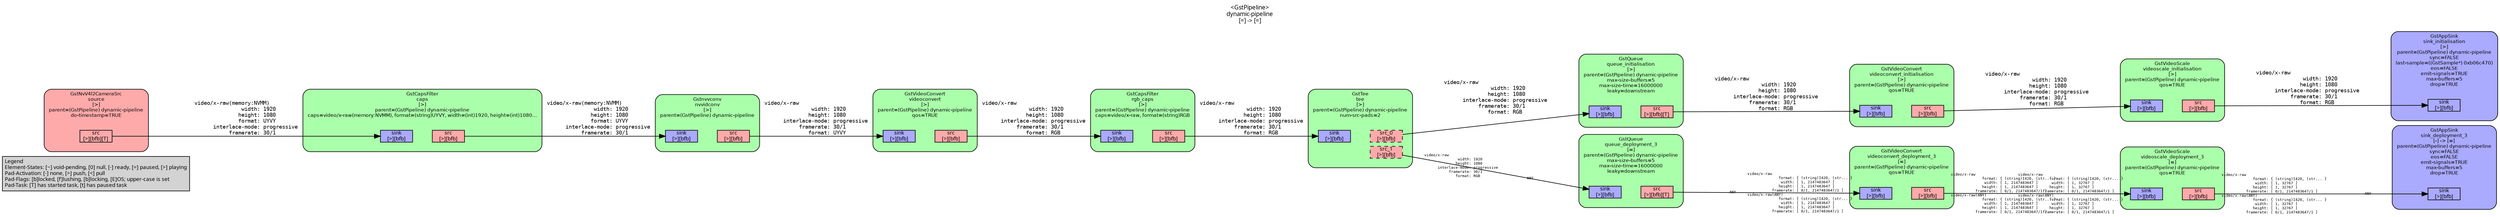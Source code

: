 digraph pipeline {
  rankdir=LR;
  fontname="sans";
  fontsize="10";
  labelloc=t;
  nodesep=.1;
  ranksep=.2;
  label="<GstPipeline>\ndynamic-pipeline\n[=] -> [=]";
  node [style="filled,rounded", shape=box, fontsize="9", fontname="sans", margin="0.0,0.0"];
  edge [labelfontsize="6", fontsize="9", fontname="monospace"];
  
  legend [
    pos="0,0!",
    margin="0.05,0.05",
    style="filled",
    label="Legend\lElement-States: [~] void-pending, [0] null, [-] ready, [=] paused, [>] playing\lPad-Activation: [-] none, [>] push, [<] pull\lPad-Flags: [b]locked, [f]lushing, [b]locking, [E]OS; upper-case is set\lPad-Task: [T] has started task, [t] has paused task\l",
  ];
  subgraph cluster_sink_deployment_3_0x7f7400a920 {
    fontname="Bitstream Vera Sans";
    fontsize="8";
    style="filled,rounded";
    color=black;
    label="GstAppSink\nsink_deployment_3\n[-] -> [=]\nparent=(GstPipeline) dynamic-pipeline\nsync=FALSE\neos=FALSE\nemit-signals=TRUE\nmax-buffers=5\ndrop=TRUE";
    subgraph cluster_sink_deployment_3_0x7f7400a920_sink {
      label="";
      style="invis";
      sink_deployment_3_0x7f7400a920_sink_0xb721c00 [color=black, fillcolor="#aaaaff", label="sink\n[>][bfb]", height="0.2", style="filled,solid"];
    }

    fillcolor="#aaaaff";
  }

  subgraph cluster_videoscale_deployment_3_0x7f7400a1b0 {
    fontname="Bitstream Vera Sans";
    fontsize="8";
    style="filled,rounded";
    color=black;
    label="GstVideoScale\nvideoscale_deployment_3\n[=]\nparent=(GstPipeline) dynamic-pipeline\nqos=TRUE";
    subgraph cluster_videoscale_deployment_3_0x7f7400a1b0_sink {
      label="";
      style="invis";
      videoscale_deployment_3_0x7f7400a1b0_sink_0xb721760 [color=black, fillcolor="#aaaaff", label="sink\n[>][bfb]", height="0.2", style="filled,solid"];
    }

    subgraph cluster_videoscale_deployment_3_0x7f7400a1b0_src {
      label="";
      style="invis";
      videoscale_deployment_3_0x7f7400a1b0_src_0xb7219b0 [color=black, fillcolor="#ffaaaa", label="src\n[>][bfb]", height="0.2", style="filled,solid"];
    }

    videoscale_deployment_3_0x7f7400a1b0_sink_0xb721760 -> videoscale_deployment_3_0x7f7400a1b0_src_0xb7219b0 [style="invis"];
    fillcolor="#aaffaa";
  }

  videoscale_deployment_3_0x7f7400a1b0_src_0xb7219b0 -> sink_deployment_3_0x7f7400a920_sink_0xb721c00 [labeldistance="10", labelangle="0", label="                                                  ", taillabel="video/x-raw\l              format: { (string)I420, (str... }\l               width: [ 1, 32767 ]\l              height: [ 1, 32767 ]\l           framerate: [ 0/1, 2147483647/1 ]\lvideo/x-raw(ANY)\l              format: { (string)I420, (str... }\l               width: [ 1, 32767 ]\l              height: [ 1, 32767 ]\l           framerate: [ 0/1, 2147483647/1 ]\l", headlabel="ANY"]
  subgraph cluster_videoconvert_deployment_3_0x7f74009d00 {
    fontname="Bitstream Vera Sans";
    fontsize="8";
    style="filled,rounded";
    color=black;
    label="GstVideoConvert\nvideoconvert_deployment_3\n[=]\nparent=(GstPipeline) dynamic-pipeline\nqos=TRUE";
    subgraph cluster_videoconvert_deployment_3_0x7f74009d00_sink {
      label="";
      style="invis";
      videoconvert_deployment_3_0x7f74009d00_sink_0xb7212c0 [color=black, fillcolor="#aaaaff", label="sink\n[>][bfb]", height="0.2", style="filled,solid"];
    }

    subgraph cluster_videoconvert_deployment_3_0x7f74009d00_src {
      label="";
      style="invis";
      videoconvert_deployment_3_0x7f74009d00_src_0xb721510 [color=black, fillcolor="#ffaaaa", label="src\n[>][bfb]", height="0.2", style="filled,solid"];
    }

    videoconvert_deployment_3_0x7f74009d00_sink_0xb7212c0 -> videoconvert_deployment_3_0x7f74009d00_src_0xb721510 [style="invis"];
    fillcolor="#aaffaa";
  }

  videoconvert_deployment_3_0x7f74009d00_src_0xb721510 -> videoscale_deployment_3_0x7f7400a1b0_sink_0xb721760 [labeldistance="10", labelangle="0", label="                                                  ", taillabel="video/x-raw\l              format: { (string)I420, (str... }\l               width: [ 1, 2147483647 ]\l              height: [ 1, 2147483647 ]\l           framerate: [ 0/1, 2147483647/1 ]\lvideo/x-raw(ANY)\l              format: { (string)I420, (str... }\l               width: [ 1, 2147483647 ]\l              height: [ 1, 2147483647 ]\l           framerate: [ 0/1, 2147483647/1 ]\l", headlabel="video/x-raw\l              format: { (string)I420, (str... }\l               width: [ 1, 32767 ]\l              height: [ 1, 32767 ]\l           framerate: [ 0/1, 2147483647/1 ]\lvideo/x-raw(ANY)\l              format: { (string)I420, (str... }\l               width: [ 1, 32767 ]\l              height: [ 1, 32767 ]\l           framerate: [ 0/1, 2147483647/1 ]\l"]
  subgraph cluster_queue_deployment_3_0xb6b7960 {
    fontname="Bitstream Vera Sans";
    fontsize="8";
    style="filled,rounded";
    color=black;
    label="GstQueue\nqueue_deployment_3\n[=]\nparent=(GstPipeline) dynamic-pipeline\nmax-size-buffers=5\nmax-size-time=16000000\nleaky=downstream";
    subgraph cluster_queue_deployment_3_0xb6b7960_sink {
      label="";
      style="invis";
      queue_deployment_3_0xb6b7960_sink_0xb720e20 [color=black, fillcolor="#aaaaff", label="sink\n[>][bfb]", height="0.2", style="filled,solid"];
    }

    subgraph cluster_queue_deployment_3_0xb6b7960_src {
      label="";
      style="invis";
      queue_deployment_3_0xb6b7960_src_0xb721070 [color=black, fillcolor="#ffaaaa", label="src\n[>][bfb][T]", height="0.2", style="filled,solid"];
    }

    queue_deployment_3_0xb6b7960_sink_0xb720e20 -> queue_deployment_3_0xb6b7960_src_0xb721070 [style="invis"];
    fillcolor="#aaffaa";
  }

  queue_deployment_3_0xb6b7960_src_0xb721070 -> videoconvert_deployment_3_0x7f74009d00_sink_0xb7212c0 [labeldistance="10", labelangle="0", label="                                                  ", taillabel="ANY", headlabel="video/x-raw\l              format: { (string)I420, (str... }\l               width: [ 1, 2147483647 ]\l              height: [ 1, 2147483647 ]\l           framerate: [ 0/1, 2147483647/1 ]\lvideo/x-raw(ANY)\l              format: { (string)I420, (str... }\l               width: [ 1, 2147483647 ]\l              height: [ 1, 2147483647 ]\l           framerate: [ 0/1, 2147483647/1 ]\l"]
  subgraph cluster_sink_initialisation_0xb6c0ed0 {
    fontname="Bitstream Vera Sans";
    fontsize="8";
    style="filled,rounded";
    color=black;
    label="GstAppSink\nsink_initialisation\n[>]\nparent=(GstPipeline) dynamic-pipeline\nsync=FALSE\nlast-sample=((GstSample*) 0xb06c470)\neos=FALSE\nemit-signals=TRUE\nmax-buffers=5\ndrop=TRUE";
    subgraph cluster_sink_initialisation_0xb6c0ed0_sink {
      label="";
      style="invis";
      sink_initialisation_0xb6c0ed0_sink_0xb6ba7b0 [color=black, fillcolor="#aaaaff", label="sink\n[>][bfb]", height="0.2", style="filled,solid"];
    }

    fillcolor="#aaaaff";
  }

  subgraph cluster_videoscale_initialisation_0xb699d00 {
    fontname="Bitstream Vera Sans";
    fontsize="8";
    style="filled,rounded";
    color=black;
    label="GstVideoScale\nvideoscale_initialisation\n[>]\nparent=(GstPipeline) dynamic-pipeline\nqos=TRUE";
    subgraph cluster_videoscale_initialisation_0xb699d00_sink {
      label="";
      style="invis";
      videoscale_initialisation_0xb699d00_sink_0xb6ba310 [color=black, fillcolor="#aaaaff", label="sink\n[>][bfb]", height="0.2", style="filled,solid"];
    }

    subgraph cluster_videoscale_initialisation_0xb699d00_src {
      label="";
      style="invis";
      videoscale_initialisation_0xb699d00_src_0xb6ba560 [color=black, fillcolor="#ffaaaa", label="src\n[>][bfb]", height="0.2", style="filled,solid"];
    }

    videoscale_initialisation_0xb699d00_sink_0xb6ba310 -> videoscale_initialisation_0xb699d00_src_0xb6ba560 [style="invis"];
    fillcolor="#aaffaa";
  }

  videoscale_initialisation_0xb699d00_src_0xb6ba560 -> sink_initialisation_0xb6c0ed0_sink_0xb6ba7b0 [label="video/x-raw\l               width: 1920\l              height: 1080\l      interlace-mode: progressive\l           framerate: 30/1\l              format: RGB\l"]
  subgraph cluster_videoconvert_initialisation_0xb6b2db0 {
    fontname="Bitstream Vera Sans";
    fontsize="8";
    style="filled,rounded";
    color=black;
    label="GstVideoConvert\nvideoconvert_initialisation\n[>]\nparent=(GstPipeline) dynamic-pipeline\nqos=TRUE";
    subgraph cluster_videoconvert_initialisation_0xb6b2db0_sink {
      label="";
      style="invis";
      videoconvert_initialisation_0xb6b2db0_sink_0xb693d90 [color=black, fillcolor="#aaaaff", label="sink\n[>][bfb]", height="0.2", style="filled,solid"];
    }

    subgraph cluster_videoconvert_initialisation_0xb6b2db0_src {
      label="";
      style="invis";
      videoconvert_initialisation_0xb6b2db0_src_0xb6ba0c0 [color=black, fillcolor="#ffaaaa", label="src\n[>][bfb]", height="0.2", style="filled,solid"];
    }

    videoconvert_initialisation_0xb6b2db0_sink_0xb693d90 -> videoconvert_initialisation_0xb6b2db0_src_0xb6ba0c0 [style="invis"];
    fillcolor="#aaffaa";
  }

  videoconvert_initialisation_0xb6b2db0_src_0xb6ba0c0 -> videoscale_initialisation_0xb699d00_sink_0xb6ba310 [label="video/x-raw\l               width: 1920\l              height: 1080\l      interlace-mode: progressive\l           framerate: 30/1\l              format: RGB\l"]
  subgraph cluster_queue_initialisation_0xb6b6160 {
    fontname="Bitstream Vera Sans";
    fontsize="8";
    style="filled,rounded";
    color=black;
    label="GstQueue\nqueue_initialisation\n[>]\nparent=(GstPipeline) dynamic-pipeline\nmax-size-buffers=5\nmax-size-time=16000000\nleaky=downstream";
    subgraph cluster_queue_initialisation_0xb6b6160_sink {
      label="";
      style="invis";
      queue_initialisation_0xb6b6160_sink_0xb6938f0 [color=black, fillcolor="#aaaaff", label="sink\n[>][bfb]", height="0.2", style="filled,solid"];
    }

    subgraph cluster_queue_initialisation_0xb6b6160_src {
      label="";
      style="invis";
      queue_initialisation_0xb6b6160_src_0xb693b40 [color=black, fillcolor="#ffaaaa", label="src\n[>][bfb][T]", height="0.2", style="filled,solid"];
    }

    queue_initialisation_0xb6b6160_sink_0xb6938f0 -> queue_initialisation_0xb6b6160_src_0xb693b40 [style="invis"];
    fillcolor="#aaffaa";
  }

  queue_initialisation_0xb6b6160_src_0xb693b40 -> videoconvert_initialisation_0xb6b2db0_sink_0xb693d90 [label="video/x-raw\l               width: 1920\l              height: 1080\l      interlace-mode: progressive\l           framerate: 30/1\l              format: RGB\l"]
  subgraph cluster_tee_0xb6a8000 {
    fontname="Bitstream Vera Sans";
    fontsize="8";
    style="filled,rounded";
    color=black;
    label="GstTee\ntee\n[>]\nparent=(GstPipeline) dynamic-pipeline\nnum-src-pads=2";
    subgraph cluster_tee_0xb6a8000_sink {
      label="";
      style="invis";
      tee_0xb6a8000_sink_0xb6936a0 [color=black, fillcolor="#aaaaff", label="sink\n[>][bfb]", height="0.2", style="filled,solid"];
    }

    subgraph cluster_tee_0xb6a8000_src {
      label="";
      style="invis";
      tee_0xb6a8000_src_0_0xb6d2090 [color=black, fillcolor="#ffaaaa", label="src_0\n[>][bfb]", height="0.2", style="filled,dashed"];
      tee_0xb6a8000_src_1_0xb6d3390 [color=black, fillcolor="#ffaaaa", label="src_1\n[>][bfb]", height="0.2", style="filled,dashed"];
    }

    tee_0xb6a8000_sink_0xb6936a0 -> tee_0xb6a8000_src_0_0xb6d2090 [style="invis"];
    fillcolor="#aaffaa";
  }

  tee_0xb6a8000_src_0_0xb6d2090 -> queue_initialisation_0xb6b6160_sink_0xb6938f0 [label="video/x-raw\l               width: 1920\l              height: 1080\l      interlace-mode: progressive\l           framerate: 30/1\l              format: RGB\l"]
  tee_0xb6a8000_src_1_0xb6d3390 -> queue_deployment_3_0xb6b7960_sink_0xb720e20 [labeldistance="10", labelangle="0", label="                                                  ", taillabel="video/x-raw\l               width: 1920\l              height: 1080\l      interlace-mode: progressive\l           framerate: 30/1\l              format: RGB\l", headlabel="ANY"]
  subgraph cluster_rgb_caps_0xb69c5b0 {
    fontname="Bitstream Vera Sans";
    fontsize="8";
    style="filled,rounded";
    color=black;
    label="GstCapsFilter\nrgb_caps\n[>]\nparent=(GstPipeline) dynamic-pipeline\ncaps=video/x-raw, format=(string)RGB";
    subgraph cluster_rgb_caps_0xb69c5b0_sink {
      label="";
      style="invis";
      rgb_caps_0xb69c5b0_sink_0xb693200 [color=black, fillcolor="#aaaaff", label="sink\n[>][bfb]", height="0.2", style="filled,solid"];
    }

    subgraph cluster_rgb_caps_0xb69c5b0_src {
      label="";
      style="invis";
      rgb_caps_0xb69c5b0_src_0xb693450 [color=black, fillcolor="#ffaaaa", label="src\n[>][bfb]", height="0.2", style="filled,solid"];
    }

    rgb_caps_0xb69c5b0_sink_0xb693200 -> rgb_caps_0xb69c5b0_src_0xb693450 [style="invis"];
    fillcolor="#aaffaa";
  }

  rgb_caps_0xb69c5b0_src_0xb693450 -> tee_0xb6a8000_sink_0xb6936a0 [label="video/x-raw\l               width: 1920\l              height: 1080\l      interlace-mode: progressive\l           framerate: 30/1\l              format: RGB\l"]
  subgraph cluster_videoconvert_0xb6a5080 {
    fontname="Bitstream Vera Sans";
    fontsize="8";
    style="filled,rounded";
    color=black;
    label="GstVideoConvert\nvideoconvert\n[>]\nparent=(GstPipeline) dynamic-pipeline\nqos=TRUE";
    subgraph cluster_videoconvert_0xb6a5080_sink {
      label="";
      style="invis";
      videoconvert_0xb6a5080_sink_0xb692d60 [color=black, fillcolor="#aaaaff", label="sink\n[>][bfb]", height="0.2", style="filled,solid"];
    }

    subgraph cluster_videoconvert_0xb6a5080_src {
      label="";
      style="invis";
      videoconvert_0xb6a5080_src_0xb692fb0 [color=black, fillcolor="#ffaaaa", label="src\n[>][bfb]", height="0.2", style="filled,solid"];
    }

    videoconvert_0xb6a5080_sink_0xb692d60 -> videoconvert_0xb6a5080_src_0xb692fb0 [style="invis"];
    fillcolor="#aaffaa";
  }

  videoconvert_0xb6a5080_src_0xb692fb0 -> rgb_caps_0xb69c5b0_sink_0xb693200 [label="video/x-raw\l               width: 1920\l              height: 1080\l      interlace-mode: progressive\l           framerate: 30/1\l              format: RGB\l"]
  subgraph cluster_nvvidconv_0xb559d00 {
    fontname="Bitstream Vera Sans";
    fontsize="8";
    style="filled,rounded";
    color=black;
    label="Gstnvvconv\nnvvidconv\n[>]\nparent=(GstPipeline) dynamic-pipeline";
    subgraph cluster_nvvidconv_0xb559d00_sink {
      label="";
      style="invis";
      nvvidconv_0xb559d00_sink_0xb6928c0 [color=black, fillcolor="#aaaaff", label="sink\n[>][bfb]", height="0.2", style="filled,solid"];
    }

    subgraph cluster_nvvidconv_0xb559d00_src {
      label="";
      style="invis";
      nvvidconv_0xb559d00_src_0xb692b10 [color=black, fillcolor="#ffaaaa", label="src\n[>][bfb]", height="0.2", style="filled,solid"];
    }

    nvvidconv_0xb559d00_sink_0xb6928c0 -> nvvidconv_0xb559d00_src_0xb692b10 [style="invis"];
    fillcolor="#aaffaa";
  }

  nvvidconv_0xb559d00_src_0xb692b10 -> videoconvert_0xb6a5080_sink_0xb692d60 [label="video/x-raw\l               width: 1920\l              height: 1080\l      interlace-mode: progressive\l           framerate: 30/1\l              format: UYVY\l"]
  subgraph cluster_caps_0xb69c270 {
    fontname="Bitstream Vera Sans";
    fontsize="8";
    style="filled,rounded";
    color=black;
    label="GstCapsFilter\ncaps\n[>]\nparent=(GstPipeline) dynamic-pipeline\ncaps=video/x-raw(memory:NVMM), format=(string)UYVY, width=(int)1920, height=(int)1080…";
    subgraph cluster_caps_0xb69c270_sink {
      label="";
      style="invis";
      caps_0xb69c270_sink_0xb692420 [color=black, fillcolor="#aaaaff", label="sink\n[>][bfb]", height="0.2", style="filled,solid"];
    }

    subgraph cluster_caps_0xb69c270_src {
      label="";
      style="invis";
      caps_0xb69c270_src_0xb692670 [color=black, fillcolor="#ffaaaa", label="src\n[>][bfb]", height="0.2", style="filled,solid"];
    }

    caps_0xb69c270_sink_0xb692420 -> caps_0xb69c270_src_0xb692670 [style="invis"];
    fillcolor="#aaffaa";
  }

  caps_0xb69c270_src_0xb692670 -> nvvidconv_0xb559d00_sink_0xb6928c0 [label="video/x-raw(memory:NVMM)\l               width: 1920\l              height: 1080\l              format: UYVY\l      interlace-mode: progressive\l           framerate: 30/1\l"]
  subgraph cluster_source_0xb690500 {
    fontname="Bitstream Vera Sans";
    fontsize="8";
    style="filled,rounded";
    color=black;
    label="GstNvV4l2CameraSrc\nsource\n[>]\nparent=(GstPipeline) dynamic-pipeline\ndo-timestamp=TRUE";
    subgraph cluster_source_0xb690500_src {
      label="";
      style="invis";
      source_0xb690500_src_0xb6921d0 [color=black, fillcolor="#ffaaaa", label="src\n[>][bfb][T]", height="0.2", style="filled,solid"];
    }

    fillcolor="#ffaaaa";
  }

  source_0xb690500_src_0xb6921d0 -> caps_0xb69c270_sink_0xb692420 [label="video/x-raw(memory:NVMM)\l               width: 1920\l              height: 1080\l              format: UYVY\l      interlace-mode: progressive\l           framerate: 30/1\l"]
}
